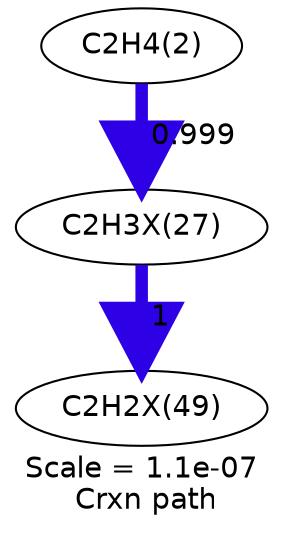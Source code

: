 digraph reaction_paths {
center=1;
s5 -> s11[fontname="Helvetica", style="setlinewidth(6)", arrowsize=3, color="0.7, 1.5, 0.9"
, label=" 0.999"];
s11 -> s15[fontname="Helvetica", style="setlinewidth(6)", arrowsize=3, color="0.7, 1.5, 0.9"
, label=" 1"];
s5 [ fontname="Helvetica", label="C2H4(2)"];
s11 [ fontname="Helvetica", label="C2H3X(27)"];
s15 [ fontname="Helvetica", label="C2H2X(49)"];
 label = "Scale = 1.1e-07\l Crxn path";
 fontname = "Helvetica";
}
